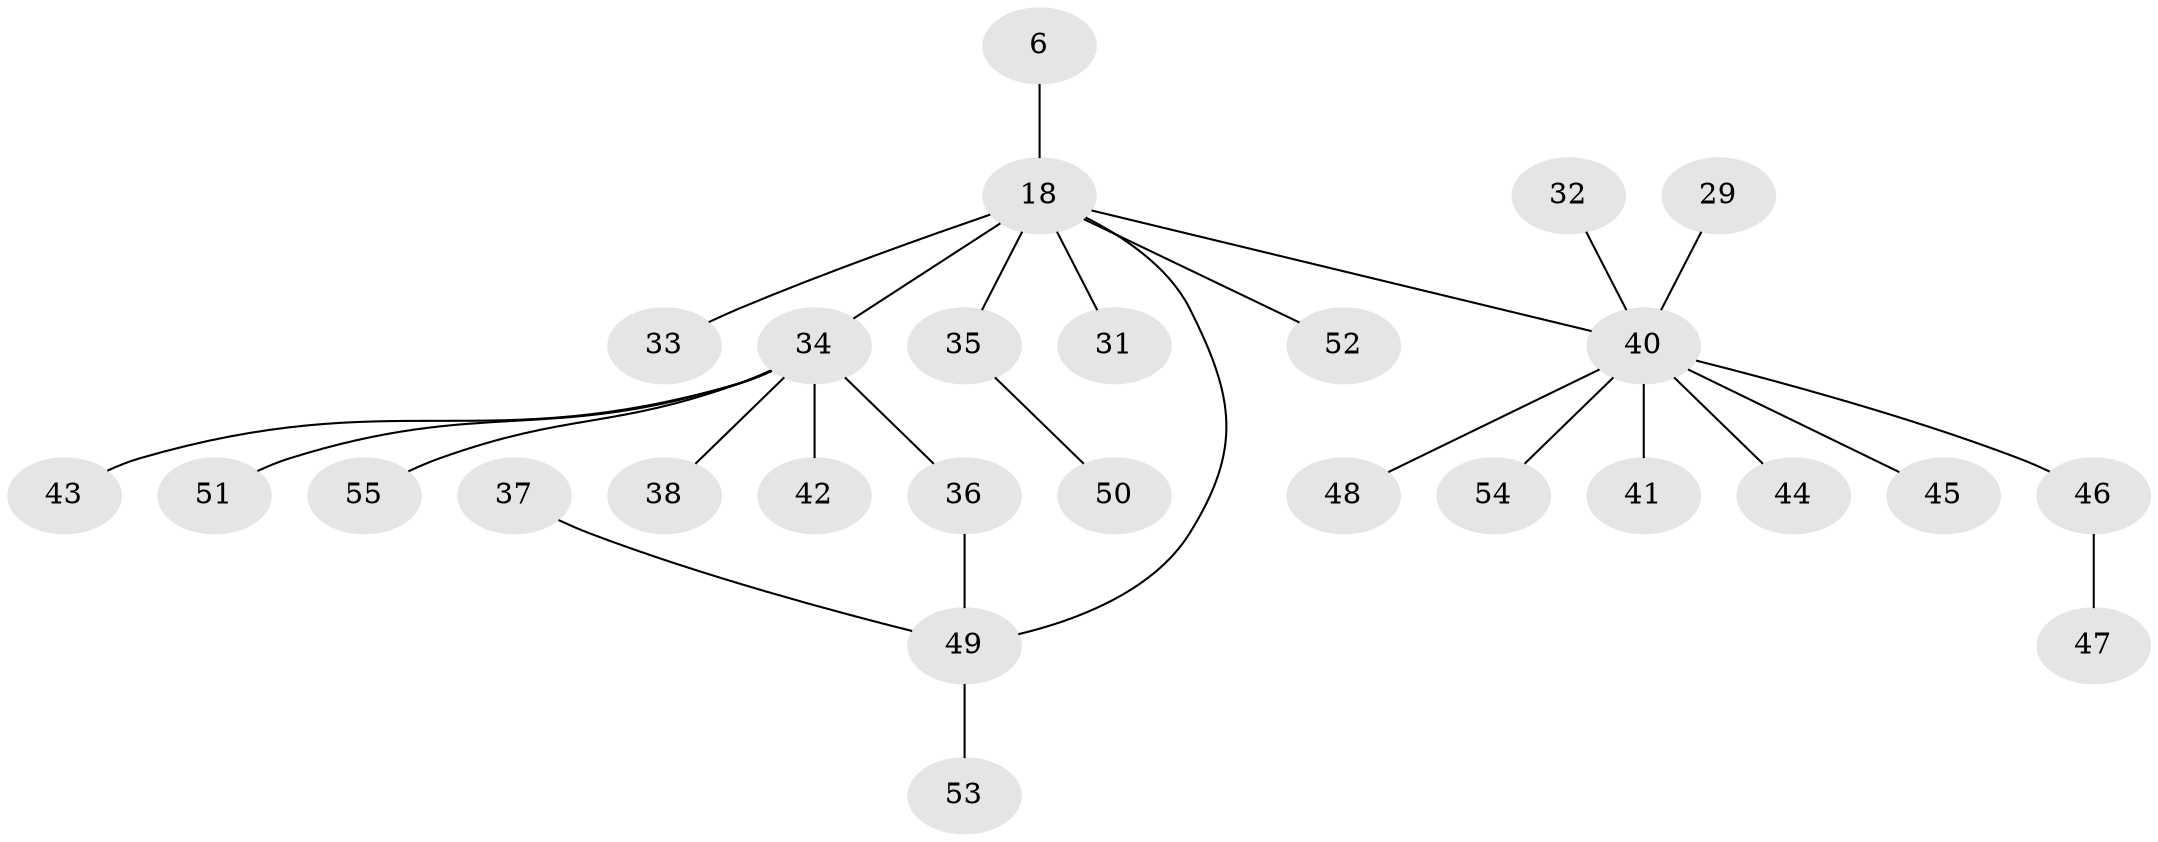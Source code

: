 // original degree distribution, {3: 0.10909090909090909, 5: 0.03636363636363636, 2: 0.2545454545454545, 4: 0.10909090909090909, 1: 0.4727272727272727, 6: 0.01818181818181818}
// Generated by graph-tools (version 1.1) at 2025/40/03/09/25 04:40:54]
// undirected, 27 vertices, 27 edges
graph export_dot {
graph [start="1"]
  node [color=gray90,style=filled];
  6 [super="+4"];
  18 [super="+16+17+2+3"];
  29 [super="+27"];
  31;
  32 [super="+24"];
  33 [super="+21"];
  34 [super="+12+23"];
  35;
  36;
  37;
  38;
  40 [super="+20+28+39"];
  41;
  42;
  43;
  44;
  45;
  46;
  47;
  48;
  49 [super="+10+14+25+30+15"];
  50;
  51;
  52;
  53;
  54;
  55;
  6 -- 18;
  18 -- 31;
  18 -- 34 [weight=2];
  18 -- 35;
  18 -- 52;
  18 -- 49;
  18 -- 33;
  18 -- 40;
  29 -- 40;
  32 -- 40;
  34 -- 51;
  34 -- 36;
  34 -- 55;
  34 -- 38;
  34 -- 42;
  34 -- 43;
  35 -- 50;
  36 -- 49;
  37 -- 49;
  40 -- 48;
  40 -- 54;
  40 -- 41;
  40 -- 44;
  40 -- 45;
  40 -- 46;
  46 -- 47;
  49 -- 53;
}
